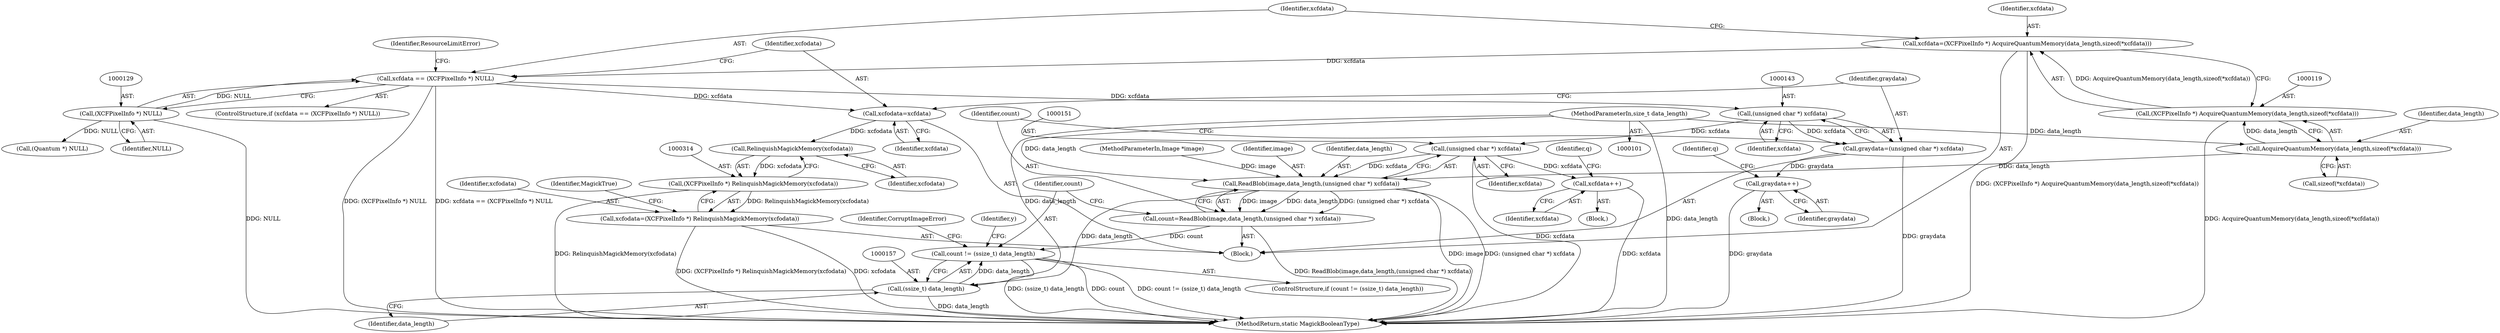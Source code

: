 digraph "0_ImageMagick_a2e1064f288a353bc5fef7f79ccb7683759e775c@pointer" {
"1000126" [label="(Call,xcfdata == (XCFPixelInfo *) NULL)"];
"1000116" [label="(Call,xcfdata=(XCFPixelInfo *) AcquireQuantumMemory(data_length,sizeof(*xcfdata)))"];
"1000118" [label="(Call,(XCFPixelInfo *) AcquireQuantumMemory(data_length,sizeof(*xcfdata)))"];
"1000120" [label="(Call,AcquireQuantumMemory(data_length,sizeof(*xcfdata)))"];
"1000106" [label="(MethodParameterIn,size_t data_length)"];
"1000128" [label="(Call,(XCFPixelInfo *) NULL)"];
"1000137" [label="(Call,xcfodata=xcfdata)"];
"1000315" [label="(Call,RelinquishMagickMemory(xcfodata))"];
"1000313" [label="(Call,(XCFPixelInfo *) RelinquishMagickMemory(xcfodata))"];
"1000311" [label="(Call,xcfodata=(XCFPixelInfo *) RelinquishMagickMemory(xcfodata))"];
"1000142" [label="(Call,(unsigned char *) xcfdata)"];
"1000140" [label="(Call,graydata=(unsigned char *) xcfdata)"];
"1000233" [label="(Call,graydata++)"];
"1000150" [label="(Call,(unsigned char *) xcfdata)"];
"1000147" [label="(Call,ReadBlob(image,data_length,(unsigned char *) xcfdata))"];
"1000145" [label="(Call,count=ReadBlob(image,data_length,(unsigned char *) xcfdata))"];
"1000154" [label="(Call,count != (ssize_t) data_length)"];
"1000156" [label="(Call,(ssize_t) data_length)"];
"1000298" [label="(Call,xcfdata++)"];
"1000160" [label="(Identifier,CorruptImageError)"];
"1000217" [label="(Block,)"];
"1000138" [label="(Identifier,xcfodata)"];
"1000150" [label="(Call,(unsigned char *) xcfdata)"];
"1000128" [label="(Call,(XCFPixelInfo *) NULL)"];
"1000116" [label="(Call,xcfdata=(XCFPixelInfo *) AcquireQuantumMemory(data_length,sizeof(*xcfdata)))"];
"1000156" [label="(Call,(ssize_t) data_length)"];
"1000146" [label="(Identifier,count)"];
"1000158" [label="(Identifier,data_length)"];
"1000311" [label="(Call,xcfodata=(XCFPixelInfo *) RelinquishMagickMemory(xcfodata))"];
"1000142" [label="(Call,(unsigned char *) xcfdata)"];
"1000127" [label="(Identifier,xcfdata)"];
"1000132" [label="(Identifier,ResourceLimitError)"];
"1000315" [label="(Call,RelinquishMagickMemory(xcfodata))"];
"1000155" [label="(Identifier,count)"];
"1000122" [label="(Call,sizeof(*xcfdata))"];
"1000130" [label="(Identifier,NULL)"];
"1000108" [label="(Block,)"];
"1000148" [label="(Identifier,image)"];
"1000125" [label="(ControlStructure,if (xcfdata == (XCFPixelInfo *) NULL))"];
"1000236" [label="(Identifier,q)"];
"1000140" [label="(Call,graydata=(unsigned char *) xcfdata)"];
"1000154" [label="(Call,count != (ssize_t) data_length)"];
"1000299" [label="(Identifier,xcfdata)"];
"1000167" [label="(Identifier,y)"];
"1000318" [label="(Identifier,MagickTrue)"];
"1000312" [label="(Identifier,xcfodata)"];
"1000149" [label="(Identifier,data_length)"];
"1000121" [label="(Identifier,data_length)"];
"1000102" [label="(MethodParameterIn,Image *image)"];
"1000260" [label="(Block,)"];
"1000141" [label="(Identifier,graydata)"];
"1000301" [label="(Identifier,q)"];
"1000233" [label="(Call,graydata++)"];
"1000313" [label="(Call,(XCFPixelInfo *) RelinquishMagickMemory(xcfodata))"];
"1000147" [label="(Call,ReadBlob(image,data_length,(unsigned char *) xcfdata))"];
"1000126" [label="(Call,xcfdata == (XCFPixelInfo *) NULL)"];
"1000145" [label="(Call,count=ReadBlob(image,data_length,(unsigned char *) xcfdata))"];
"1000153" [label="(ControlStructure,if (count != (ssize_t) data_length))"];
"1000193" [label="(Call,(Quantum *) NULL)"];
"1000316" [label="(Identifier,xcfodata)"];
"1000319" [label="(MethodReturn,static MagickBooleanType)"];
"1000139" [label="(Identifier,xcfdata)"];
"1000120" [label="(Call,AcquireQuantumMemory(data_length,sizeof(*xcfdata)))"];
"1000152" [label="(Identifier,xcfdata)"];
"1000106" [label="(MethodParameterIn,size_t data_length)"];
"1000118" [label="(Call,(XCFPixelInfo *) AcquireQuantumMemory(data_length,sizeof(*xcfdata)))"];
"1000144" [label="(Identifier,xcfdata)"];
"1000137" [label="(Call,xcfodata=xcfdata)"];
"1000298" [label="(Call,xcfdata++)"];
"1000234" [label="(Identifier,graydata)"];
"1000117" [label="(Identifier,xcfdata)"];
"1000126" -> "1000125"  [label="AST: "];
"1000126" -> "1000128"  [label="CFG: "];
"1000127" -> "1000126"  [label="AST: "];
"1000128" -> "1000126"  [label="AST: "];
"1000132" -> "1000126"  [label="CFG: "];
"1000138" -> "1000126"  [label="CFG: "];
"1000126" -> "1000319"  [label="DDG: xcfdata == (XCFPixelInfo *) NULL"];
"1000126" -> "1000319"  [label="DDG: (XCFPixelInfo *) NULL"];
"1000116" -> "1000126"  [label="DDG: xcfdata"];
"1000128" -> "1000126"  [label="DDG: NULL"];
"1000126" -> "1000137"  [label="DDG: xcfdata"];
"1000126" -> "1000142"  [label="DDG: xcfdata"];
"1000116" -> "1000108"  [label="AST: "];
"1000116" -> "1000118"  [label="CFG: "];
"1000117" -> "1000116"  [label="AST: "];
"1000118" -> "1000116"  [label="AST: "];
"1000127" -> "1000116"  [label="CFG: "];
"1000116" -> "1000319"  [label="DDG: (XCFPixelInfo *) AcquireQuantumMemory(data_length,sizeof(*xcfdata))"];
"1000118" -> "1000116"  [label="DDG: AcquireQuantumMemory(data_length,sizeof(*xcfdata))"];
"1000118" -> "1000120"  [label="CFG: "];
"1000119" -> "1000118"  [label="AST: "];
"1000120" -> "1000118"  [label="AST: "];
"1000118" -> "1000319"  [label="DDG: AcquireQuantumMemory(data_length,sizeof(*xcfdata))"];
"1000120" -> "1000118"  [label="DDG: data_length"];
"1000120" -> "1000122"  [label="CFG: "];
"1000121" -> "1000120"  [label="AST: "];
"1000122" -> "1000120"  [label="AST: "];
"1000106" -> "1000120"  [label="DDG: data_length"];
"1000120" -> "1000147"  [label="DDG: data_length"];
"1000106" -> "1000101"  [label="AST: "];
"1000106" -> "1000319"  [label="DDG: data_length"];
"1000106" -> "1000147"  [label="DDG: data_length"];
"1000106" -> "1000156"  [label="DDG: data_length"];
"1000128" -> "1000130"  [label="CFG: "];
"1000129" -> "1000128"  [label="AST: "];
"1000130" -> "1000128"  [label="AST: "];
"1000128" -> "1000319"  [label="DDG: NULL"];
"1000128" -> "1000193"  [label="DDG: NULL"];
"1000137" -> "1000108"  [label="AST: "];
"1000137" -> "1000139"  [label="CFG: "];
"1000138" -> "1000137"  [label="AST: "];
"1000139" -> "1000137"  [label="AST: "];
"1000141" -> "1000137"  [label="CFG: "];
"1000137" -> "1000315"  [label="DDG: xcfodata"];
"1000315" -> "1000313"  [label="AST: "];
"1000315" -> "1000316"  [label="CFG: "];
"1000316" -> "1000315"  [label="AST: "];
"1000313" -> "1000315"  [label="CFG: "];
"1000315" -> "1000313"  [label="DDG: xcfodata"];
"1000313" -> "1000311"  [label="AST: "];
"1000314" -> "1000313"  [label="AST: "];
"1000311" -> "1000313"  [label="CFG: "];
"1000313" -> "1000319"  [label="DDG: RelinquishMagickMemory(xcfodata)"];
"1000313" -> "1000311"  [label="DDG: RelinquishMagickMemory(xcfodata)"];
"1000311" -> "1000108"  [label="AST: "];
"1000312" -> "1000311"  [label="AST: "];
"1000318" -> "1000311"  [label="CFG: "];
"1000311" -> "1000319"  [label="DDG: xcfodata"];
"1000311" -> "1000319"  [label="DDG: (XCFPixelInfo *) RelinquishMagickMemory(xcfodata)"];
"1000142" -> "1000140"  [label="AST: "];
"1000142" -> "1000144"  [label="CFG: "];
"1000143" -> "1000142"  [label="AST: "];
"1000144" -> "1000142"  [label="AST: "];
"1000140" -> "1000142"  [label="CFG: "];
"1000142" -> "1000140"  [label="DDG: xcfdata"];
"1000142" -> "1000150"  [label="DDG: xcfdata"];
"1000140" -> "1000108"  [label="AST: "];
"1000141" -> "1000140"  [label="AST: "];
"1000146" -> "1000140"  [label="CFG: "];
"1000140" -> "1000319"  [label="DDG: graydata"];
"1000140" -> "1000233"  [label="DDG: graydata"];
"1000233" -> "1000217"  [label="AST: "];
"1000233" -> "1000234"  [label="CFG: "];
"1000234" -> "1000233"  [label="AST: "];
"1000236" -> "1000233"  [label="CFG: "];
"1000233" -> "1000319"  [label="DDG: graydata"];
"1000150" -> "1000147"  [label="AST: "];
"1000150" -> "1000152"  [label="CFG: "];
"1000151" -> "1000150"  [label="AST: "];
"1000152" -> "1000150"  [label="AST: "];
"1000147" -> "1000150"  [label="CFG: "];
"1000150" -> "1000319"  [label="DDG: xcfdata"];
"1000150" -> "1000147"  [label="DDG: xcfdata"];
"1000150" -> "1000298"  [label="DDG: xcfdata"];
"1000147" -> "1000145"  [label="AST: "];
"1000148" -> "1000147"  [label="AST: "];
"1000149" -> "1000147"  [label="AST: "];
"1000145" -> "1000147"  [label="CFG: "];
"1000147" -> "1000319"  [label="DDG: image"];
"1000147" -> "1000319"  [label="DDG: (unsigned char *) xcfdata"];
"1000147" -> "1000145"  [label="DDG: image"];
"1000147" -> "1000145"  [label="DDG: data_length"];
"1000147" -> "1000145"  [label="DDG: (unsigned char *) xcfdata"];
"1000102" -> "1000147"  [label="DDG: image"];
"1000147" -> "1000156"  [label="DDG: data_length"];
"1000145" -> "1000108"  [label="AST: "];
"1000146" -> "1000145"  [label="AST: "];
"1000155" -> "1000145"  [label="CFG: "];
"1000145" -> "1000319"  [label="DDG: ReadBlob(image,data_length,(unsigned char *) xcfdata)"];
"1000145" -> "1000154"  [label="DDG: count"];
"1000154" -> "1000153"  [label="AST: "];
"1000154" -> "1000156"  [label="CFG: "];
"1000155" -> "1000154"  [label="AST: "];
"1000156" -> "1000154"  [label="AST: "];
"1000160" -> "1000154"  [label="CFG: "];
"1000167" -> "1000154"  [label="CFG: "];
"1000154" -> "1000319"  [label="DDG: count"];
"1000154" -> "1000319"  [label="DDG: count != (ssize_t) data_length"];
"1000154" -> "1000319"  [label="DDG: (ssize_t) data_length"];
"1000156" -> "1000154"  [label="DDG: data_length"];
"1000156" -> "1000158"  [label="CFG: "];
"1000157" -> "1000156"  [label="AST: "];
"1000158" -> "1000156"  [label="AST: "];
"1000156" -> "1000319"  [label="DDG: data_length"];
"1000298" -> "1000260"  [label="AST: "];
"1000298" -> "1000299"  [label="CFG: "];
"1000299" -> "1000298"  [label="AST: "];
"1000301" -> "1000298"  [label="CFG: "];
"1000298" -> "1000319"  [label="DDG: xcfdata"];
}
